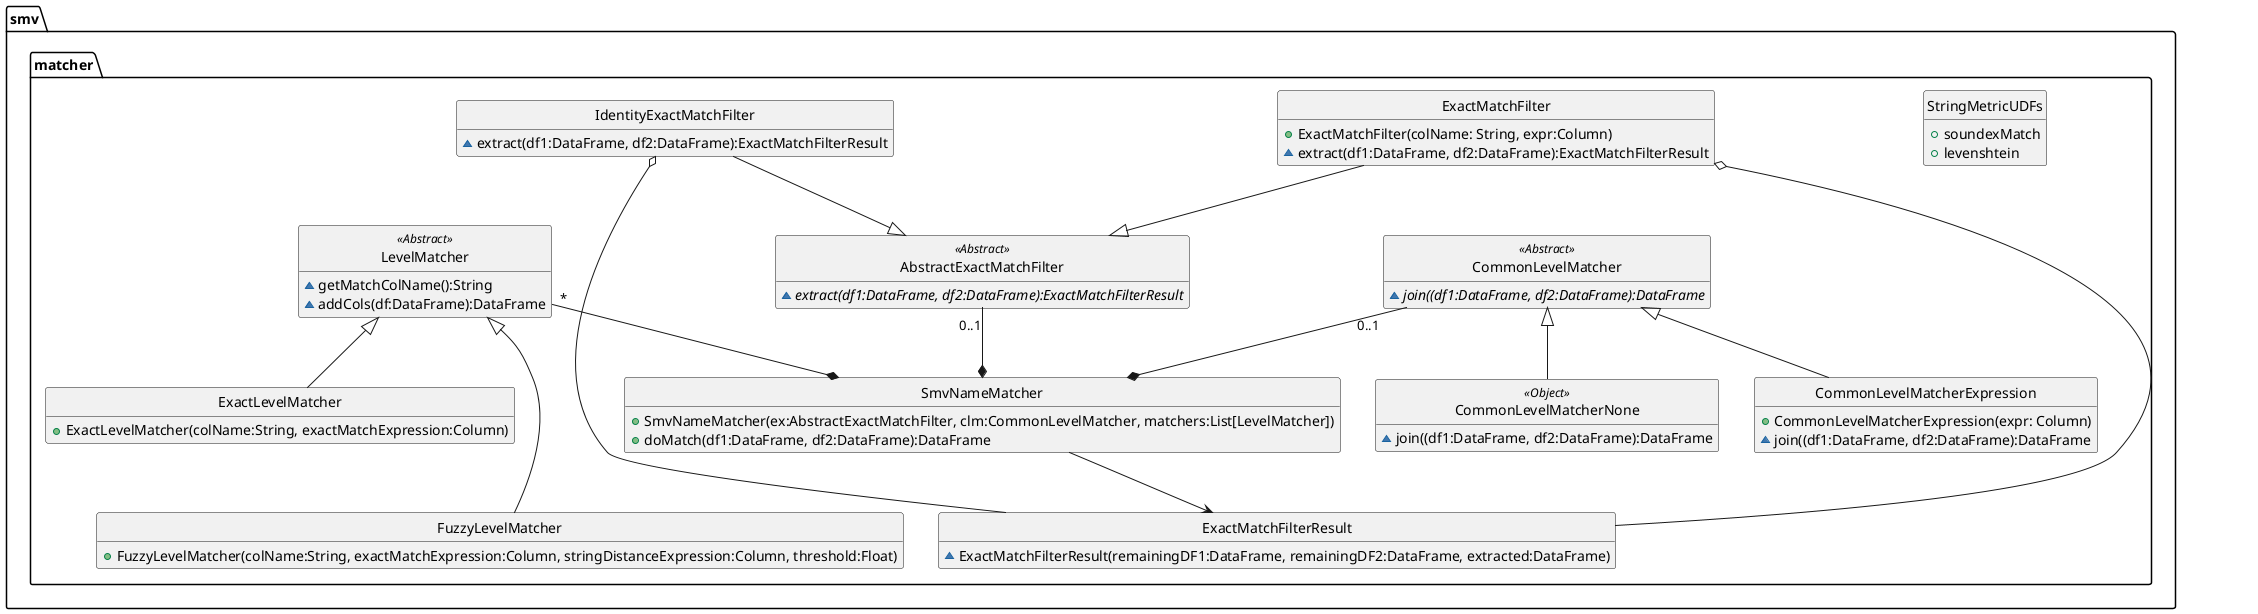 @startuml
hide empty methods
hide empty fields
hide circle

package smv.matcher {
    class StringMetricUDFs {
        +soundexMatch
        +levenshtein
    }

    class SmvNameMatcher{
        +SmvNameMatcher(ex:AbstractExactMatchFilter, clm:CommonLevelMatcher, matchers:List[LevelMatcher])
        +doMatch(df1:DataFrame, df2:DataFrame):DataFrame
    }

    class ExactMatchFilterResult {
        ~ExactMatchFilterResult(remainingDF1:DataFrame, remainingDF2:DataFrame, extracted:DataFrame)
    }

    class AbstractExactMatchFilter <<Abstract>> {
        ~ {abstract} extract(df1:DataFrame, df2:DataFrame):ExactMatchFilterResult
    }

    class ExactMatchFilter{
        +ExactMatchFilter(colName: String, expr:Column)
        ~extract(df1:DataFrame, df2:DataFrame):ExactMatchFilterResult
    }

    class IdentityExactMatchFilter {
        ~extract(df1:DataFrame, df2:DataFrame):ExactMatchFilterResult
    }

    class CommonLevelMatcher <<Abstract>> {
        ~ {abstract} join((df1:DataFrame, df2:DataFrame):DataFrame
    }

    class CommonLevelMatcherExpression {
        +CommonLevelMatcherExpression(expr: Column)
        ~join((df1:DataFrame, df2:DataFrame):DataFrame
    }

    class CommonLevelMatcherNone <<Object>> {
        ~join((df1:DataFrame, df2:DataFrame):DataFrame
    }

    class LevelMatcher <<Abstract>> {
        ~getMatchColName():String
        ~addCols(df:DataFrame):DataFrame
    }

    class ExactLevelMatcher {
        +ExactLevelMatcher(colName:String, exactMatchExpression:Column)
    }

    class FuzzyLevelMatcher {
        +FuzzyLevelMatcher(colName:String, exactMatchExpression:Column, stringDistanceExpression:Column, threshold:Float)
    }
}

AbstractExactMatchFilter "0..1" --* SmvNameMatcher
CommonLevelMatcher "0..1" --* SmvNameMatcher
LevelMatcher "*" --* SmvNameMatcher

LevelMatcher <|-- ExactLevelMatcher
LevelMatcher <|--- FuzzyLevelMatcher

CommonLevelMatcher <|-- CommonLevelMatcherExpression
CommonLevelMatcher <|-- CommonLevelMatcherNone

IdentityExactMatchFilter --|> AbstractExactMatchFilter
ExactMatchFilter --|> AbstractExactMatchFilter

ExactMatchFilter o-- ExactMatchFilterResult
IdentityExactMatchFilter o-- ExactMatchFilterResult
SmvNameMatcher --> ExactMatchFilterResult

@enduml